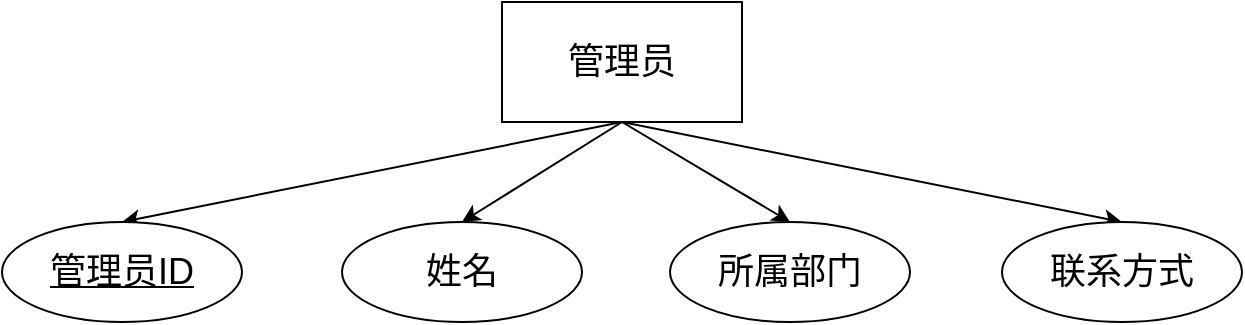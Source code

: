 <mxfile version="24.1.0" type="device">
  <diagram name="第 1 页" id="I7Iq9LoW3NzZ3ByDNlvh">
    <mxGraphModel dx="988" dy="669" grid="1" gridSize="10" guides="1" tooltips="1" connect="1" arrows="1" fold="1" page="1" pageScale="1" pageWidth="827" pageHeight="1169" math="0" shadow="0">
      <root>
        <mxCell id="0" />
        <mxCell id="1" parent="0" />
        <mxCell id="xIzBSG7d79s3_tnyBmj6-7" style="rounded=0;orthogonalLoop=1;jettySize=auto;html=1;exitX=0.5;exitY=1;exitDx=0;exitDy=0;entryX=0.5;entryY=0;entryDx=0;entryDy=0;" edge="1" parent="1" source="xIzBSG7d79s3_tnyBmj6-1" target="xIzBSG7d79s3_tnyBmj6-2">
          <mxGeometry relative="1" as="geometry" />
        </mxCell>
        <mxCell id="xIzBSG7d79s3_tnyBmj6-8" style="rounded=0;orthogonalLoop=1;jettySize=auto;html=1;exitX=0.5;exitY=1;exitDx=0;exitDy=0;entryX=0.5;entryY=0;entryDx=0;entryDy=0;" edge="1" parent="1" source="xIzBSG7d79s3_tnyBmj6-1" target="xIzBSG7d79s3_tnyBmj6-4">
          <mxGeometry relative="1" as="geometry" />
        </mxCell>
        <mxCell id="xIzBSG7d79s3_tnyBmj6-9" style="rounded=0;orthogonalLoop=1;jettySize=auto;html=1;exitX=0.5;exitY=1;exitDx=0;exitDy=0;entryX=0.5;entryY=0;entryDx=0;entryDy=0;" edge="1" parent="1" source="xIzBSG7d79s3_tnyBmj6-1" target="xIzBSG7d79s3_tnyBmj6-5">
          <mxGeometry relative="1" as="geometry" />
        </mxCell>
        <mxCell id="xIzBSG7d79s3_tnyBmj6-10" style="rounded=0;orthogonalLoop=1;jettySize=auto;html=1;exitX=0.5;exitY=1;exitDx=0;exitDy=0;entryX=0.5;entryY=0;entryDx=0;entryDy=0;" edge="1" parent="1" source="xIzBSG7d79s3_tnyBmj6-1" target="xIzBSG7d79s3_tnyBmj6-6">
          <mxGeometry relative="1" as="geometry" />
        </mxCell>
        <mxCell id="xIzBSG7d79s3_tnyBmj6-1" value="&lt;font style=&quot;font-size: 18px;&quot;&gt;管理员&lt;/font&gt;" style="rounded=0;whiteSpace=wrap;html=1;" vertex="1" parent="1">
          <mxGeometry x="330" y="170" width="120" height="60" as="geometry" />
        </mxCell>
        <mxCell id="xIzBSG7d79s3_tnyBmj6-2" value="&lt;u&gt;&lt;font style=&quot;font-size: 18px;&quot;&gt;管理员ID&lt;/font&gt;&lt;/u&gt;" style="ellipse;whiteSpace=wrap;html=1;" vertex="1" parent="1">
          <mxGeometry x="80" y="280" width="120" height="50" as="geometry" />
        </mxCell>
        <mxCell id="xIzBSG7d79s3_tnyBmj6-4" value="&lt;font style=&quot;font-size: 18px;&quot;&gt;姓名&lt;/font&gt;" style="ellipse;whiteSpace=wrap;html=1;" vertex="1" parent="1">
          <mxGeometry x="250" y="280" width="120" height="50" as="geometry" />
        </mxCell>
        <mxCell id="xIzBSG7d79s3_tnyBmj6-5" value="&lt;font style=&quot;font-size: 18px;&quot;&gt;所属部门&lt;/font&gt;" style="ellipse;whiteSpace=wrap;html=1;" vertex="1" parent="1">
          <mxGeometry x="414" y="280" width="120" height="50" as="geometry" />
        </mxCell>
        <mxCell id="xIzBSG7d79s3_tnyBmj6-6" value="&lt;font style=&quot;font-size: 18px;&quot;&gt;联系方式&lt;/font&gt;" style="ellipse;whiteSpace=wrap;html=1;" vertex="1" parent="1">
          <mxGeometry x="580" y="280" width="120" height="50" as="geometry" />
        </mxCell>
      </root>
    </mxGraphModel>
  </diagram>
</mxfile>
